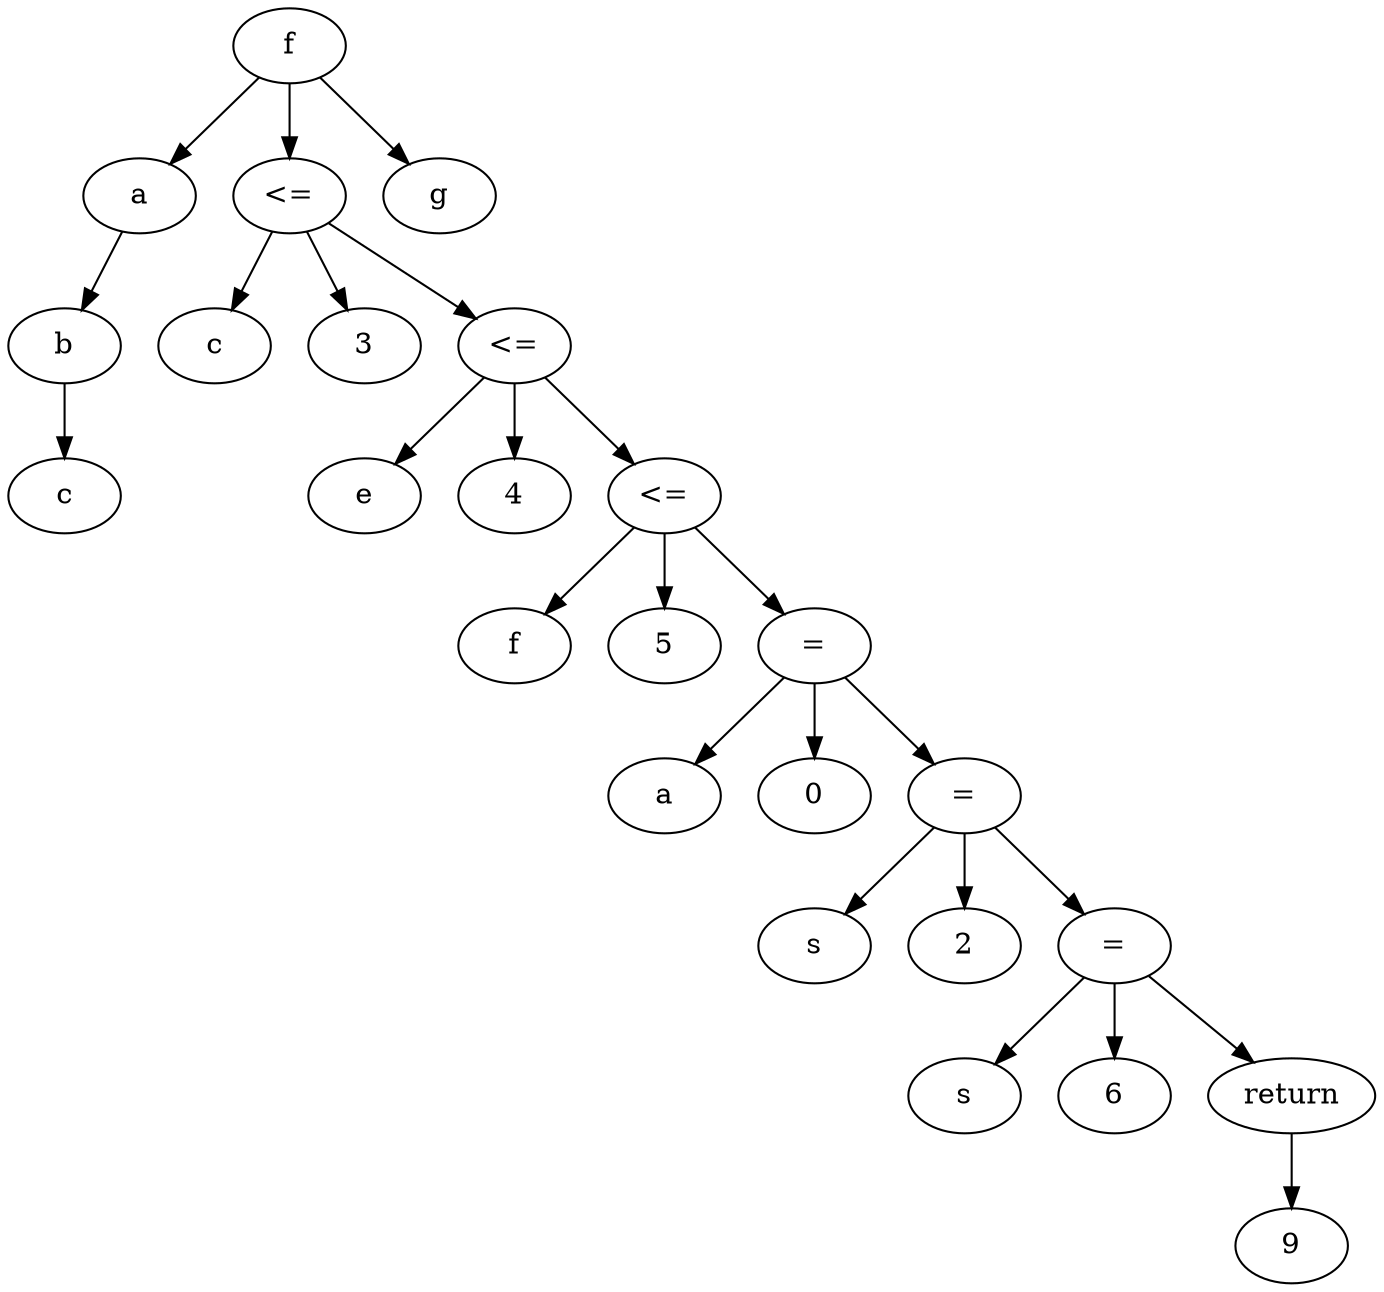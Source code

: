 # Executado assim: ./output2dot.sh 
# https://graphviz.org/doc/info/lang.html
digraph {
  x5570438a8120 [label = "f"]
  x5570438a8120 -> x5570438a7570
  x5570438a7570 [label = "a"]
  x5570438a7570 -> x5570438a7520
  x5570438a7520 [label = "b"]
  x5570438a7520 -> x5570438a74f0
  x5570438a74f0 [label = "c"]
  x5570438a8120 -> x5570438a7b20
  x5570438a7b20 [label = "<="]
  x5570438a7b20 -> x5570438a7b50
  x5570438a7b50 [label = "c"]
  x5570438a7b20 -> x5570438a7ba0
  x5570438a7ba0 [label = "3"]
  x5570438a7b20 -> x5570438a7a70
  x5570438a7a70 [label = "<="]
  x5570438a7a70 -> x5570438a7aa0
  x5570438a7aa0 [label = "e"]
  x5570438a7a70 -> x5570438a7af0
  x5570438a7af0 [label = "4"]
  x5570438a7a70 -> x5570438a79c0
  x5570438a79c0 [label = "<="]
  x5570438a79c0 -> x5570438a79f0
  x5570438a79f0 [label = "f"]
  x5570438a79c0 -> x5570438a7a40
  x5570438a7a40 [label = "5"]
  x5570438a79c0 -> x5570438a7cc0
  x5570438a7cc0 [label = "="]
  x5570438a7cc0 -> x5570438a7cf0
  x5570438a7cf0 [label = "a"]
  x5570438a7cc0 -> x5570438a7c90
  x5570438a7c90 [label = "0"]
  x5570438a7cc0 -> x5570438a7e30
  x5570438a7e30 [label = "="]
  x5570438a7e30 -> x5570438a7e60
  x5570438a7e60 [label = "s"]
  x5570438a7e30 -> x5570438a7e00
  x5570438a7e00 [label = "2"]
  x5570438a7e30 -> x5570438a7fa0
  x5570438a7fa0 [label = "="]
  x5570438a7fa0 -> x5570438a7fd0
  x5570438a7fd0 [label = "s"]
  x5570438a7fa0 -> x5570438a7f70
  x5570438a7f70 [label = "6"]
  x5570438a7fa0 -> x5570438a80d0
  x5570438a80d0 [label = "return"]
  x5570438a80d0 -> x5570438a80a0
  x5570438a80a0 [label = "9"]
  x5570438a8120 -> x5570438a8230
  x5570438a8230 [label = "g"]
}
